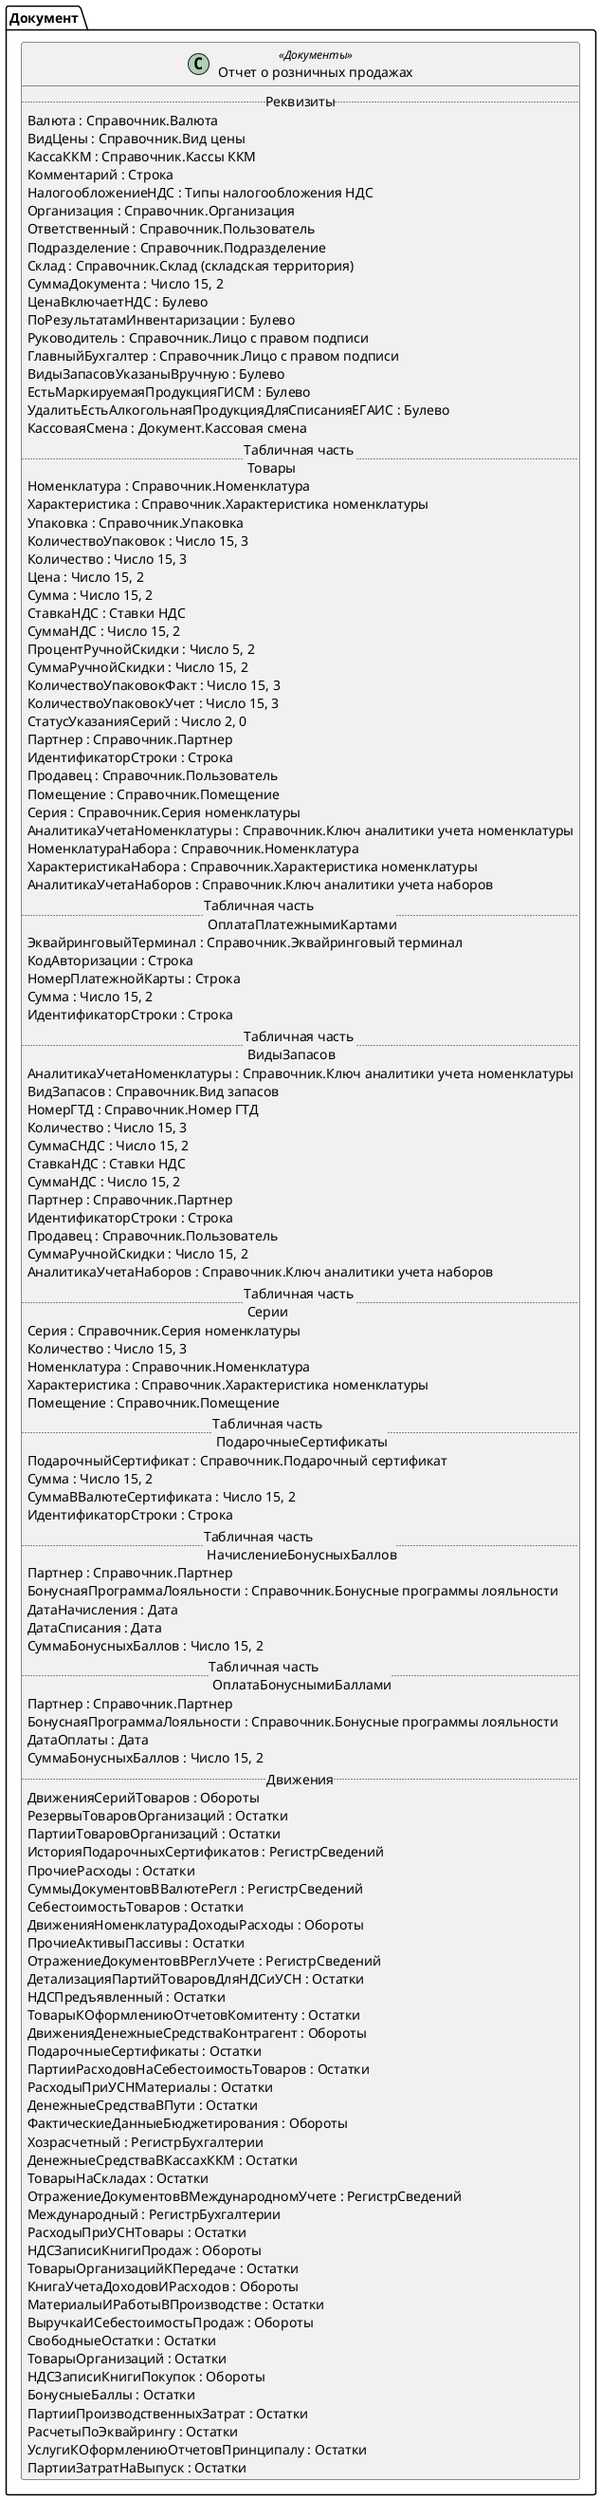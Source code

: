 ﻿@startuml ОтчетОРозничныхПродажах
'!include templates.wsd
'..\include templates.wsd
class Документ.ОтчетОРозничныхПродажах as "Отчет о розничных продажах" <<Документы>>
{
..Реквизиты..
Валюта : Справочник.Валюта
ВидЦены : Справочник.Вид цены
КассаККМ : Справочник.Кассы ККМ
Комментарий : Строка
НалогообложениеНДС : Типы налогообложения НДС
Организация : Справочник.Организация
Ответственный : Справочник.Пользователь
Подразделение : Справочник.Подразделение
Склад : Справочник.Склад (складская территория)
СуммаДокумента : Число 15, 2
ЦенаВключаетНДС : Булево
ПоРезультатамИнвентаризации : Булево
Руководитель : Справочник.Лицо с правом подписи
ГлавныйБухгалтер : Справочник.Лицо с правом подписи
ВидыЗапасовУказаныВручную : Булево
ЕстьМаркируемаяПродукцияГИСМ : Булево
УдалитьЕстьАлкогольнаяПродукцияДляСписанияЕГАИС : Булево
КассоваяСмена : Документ.Кассовая смена
..Табличная часть \n Товары..
Номенклатура : Справочник.Номенклатура
Характеристика : Справочник.Характеристика номенклатуры
Упаковка : Справочник.Упаковка
КоличествоУпаковок : Число 15, 3
Количество : Число 15, 3
Цена : Число 15, 2
Сумма : Число 15, 2
СтавкаНДС : Ставки НДС
СуммаНДС : Число 15, 2
ПроцентРучнойСкидки : Число 5, 2
СуммаРучнойСкидки : Число 15, 2
КоличествоУпаковокФакт : Число 15, 3
КоличествоУпаковокУчет : Число 15, 3
СтатусУказанияСерий : Число 2, 0
Партнер : Справочник.Партнер
ИдентификаторСтроки : Строка
Продавец : Справочник.Пользователь
Помещение : Справочник.Помещение
Серия : Справочник.Серия номенклатуры
АналитикаУчетаНоменклатуры : Справочник.Ключ аналитики учета номенклатуры
НоменклатураНабора : Справочник.Номенклатура
ХарактеристикаНабора : Справочник.Характеристика номенклатуры
АналитикаУчетаНаборов : Справочник.Ключ аналитики учета наборов
..Табличная часть \n ОплатаПлатежнымиКартами..
ЭквайринговыйТерминал : Справочник.Эквайринговый терминал
КодАвторизации : Строка
НомерПлатежнойКарты : Строка
Сумма : Число 15, 2
ИдентификаторСтроки : Строка
..Табличная часть \n ВидыЗапасов..
АналитикаУчетаНоменклатуры : Справочник.Ключ аналитики учета номенклатуры
ВидЗапасов : Справочник.Вид запасов
НомерГТД : Справочник.Номер ГТД
Количество : Число 15, 3
СуммаСНДС : Число 15, 2
СтавкаНДС : Ставки НДС
СуммаНДС : Число 15, 2
Партнер : Справочник.Партнер
ИдентификаторСтроки : Строка
Продавец : Справочник.Пользователь
СуммаРучнойСкидки : Число 15, 2
АналитикаУчетаНаборов : Справочник.Ключ аналитики учета наборов
..Табличная часть \n Серии..
Серия : Справочник.Серия номенклатуры
Количество : Число 15, 3
Номенклатура : Справочник.Номенклатура
Характеристика : Справочник.Характеристика номенклатуры
Помещение : Справочник.Помещение
..Табличная часть \n ПодарочныеСертификаты..
ПодарочныйСертификат : Справочник.Подарочный сертификат
Сумма : Число 15, 2
СуммаВВалютеСертификата : Число 15, 2
ИдентификаторСтроки : Строка
..Табличная часть \n НачислениеБонусныхБаллов..
Партнер : Справочник.Партнер
БонуснаяПрограммаЛояльности : Справочник.Бонусные программы лояльности
ДатаНачисления : Дата
ДатаСписания : Дата
СуммаБонусныхБаллов : Число 15, 2
..Табличная часть \n ОплатаБонуснымиБаллами..
Партнер : Справочник.Партнер
БонуснаяПрограммаЛояльности : Справочник.Бонусные программы лояльности
ДатаОплаты : Дата
СуммаБонусныхБаллов : Число 15, 2
..Движения..
ДвиженияСерийТоваров : Обороты
РезервыТоваровОрганизаций : Остатки
ПартииТоваровОрганизаций : Остатки
ИсторияПодарочныхСертификатов : РегистрСведений
ПрочиеРасходы : Остатки
СуммыДокументовВВалютеРегл : РегистрСведений
СебестоимостьТоваров : Остатки
ДвиженияНоменклатураДоходыРасходы : Обороты
ПрочиеАктивыПассивы : Остатки
ОтражениеДокументовВРеглУчете : РегистрСведений
ДетализацияПартийТоваровДляНДСиУСН : Остатки
НДСПредъявленный : Остатки
ТоварыКОформлениюОтчетовКомитенту : Остатки
ДвиженияДенежныеСредстваКонтрагент : Обороты
ПодарочныеСертификаты : Остатки
ПартииРасходовНаСебестоимостьТоваров : Остатки
РасходыПриУСНМатериалы : Остатки
ДенежныеСредстваВПути : Остатки
ФактическиеДанныеБюджетирования : Обороты
Хозрасчетный : РегистрБухгалтерии
ДенежныеСредстваВКассахККМ : Остатки
ТоварыНаСкладах : Остатки
ОтражениеДокументовВМеждународномУчете : РегистрСведений
Международный : РегистрБухгалтерии
РасходыПриУСНТовары : Остатки
НДСЗаписиКнигиПродаж : Обороты
ТоварыОрганизацийКПередаче : Остатки
КнигаУчетаДоходовИРасходов : Обороты
МатериалыИРаботыВПроизводстве : Остатки
ВыручкаИСебестоимостьПродаж : Обороты
СвободныеОстатки : Остатки
ТоварыОрганизаций : Остатки
НДСЗаписиКнигиПокупок : Обороты
БонусныеБаллы : Остатки
ПартииПроизводственныхЗатрат : Остатки
РасчетыПоЭквайрингу : Остатки
УслугиКОформлениюОтчетовПринципалу : Остатки
ПартииЗатратНаВыпуск : Остатки
}
@enduml
